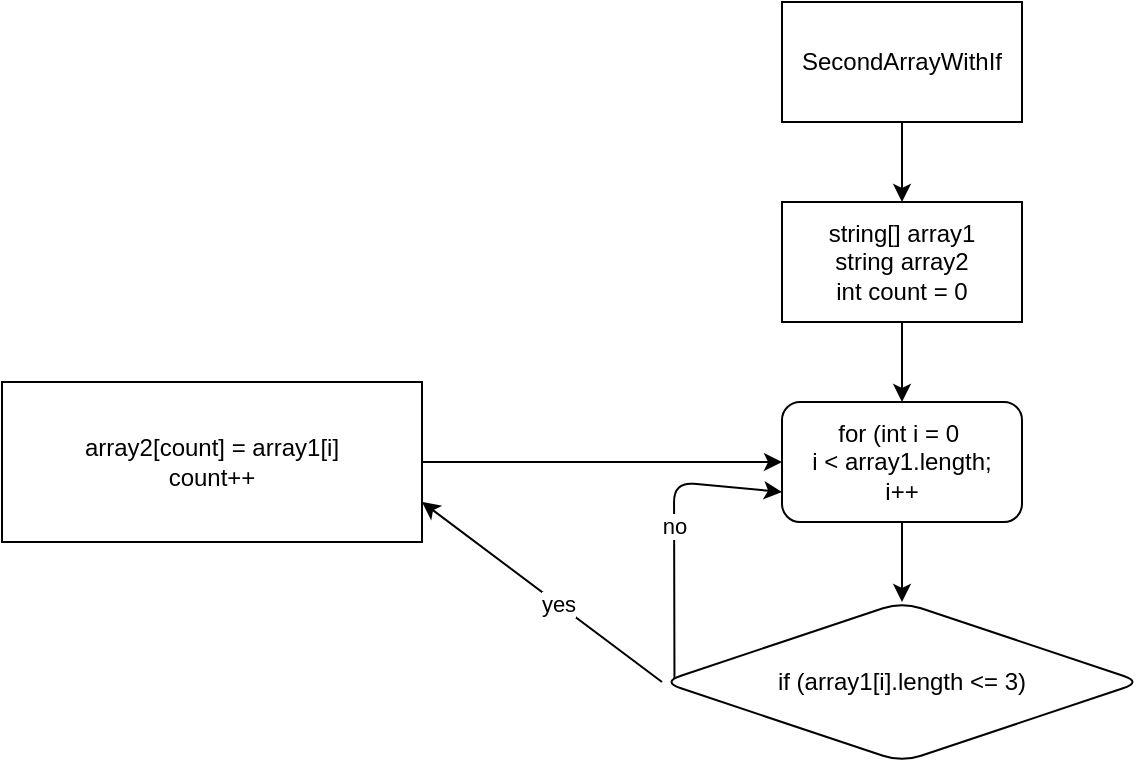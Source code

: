 <mxfile>
    <diagram id="DXx7WNf3m6YlgqJJ7zkw" name="Страница 1">
        <mxGraphModel dx="1351" dy="393" grid="1" gridSize="10" guides="1" tooltips="1" connect="1" arrows="1" fold="1" page="1" pageScale="1" pageWidth="827" pageHeight="1169" math="0" shadow="0">
            <root>
                <mxCell id="0"/>
                <mxCell id="1" parent="0"/>
                <mxCell id="4" value="" style="edgeStyle=none;html=1;" edge="1" parent="1" source="2" target="3">
                    <mxGeometry relative="1" as="geometry"/>
                </mxCell>
                <mxCell id="2" value="SecondArrayWithIf" style="whiteSpace=wrap;html=1;" vertex="1" parent="1">
                    <mxGeometry x="-30" y="100" width="120" height="60" as="geometry"/>
                </mxCell>
                <mxCell id="6" value="" style="edgeStyle=none;html=1;" edge="1" parent="1" source="3" target="5">
                    <mxGeometry relative="1" as="geometry"/>
                </mxCell>
                <mxCell id="3" value="string[] array1&lt;br&gt;string array2&lt;br&gt;int count = 0" style="whiteSpace=wrap;html=1;" vertex="1" parent="1">
                    <mxGeometry x="-30" y="200" width="120" height="60" as="geometry"/>
                </mxCell>
                <mxCell id="8" value="" style="edgeStyle=none;html=1;" edge="1" parent="1" source="5" target="7">
                    <mxGeometry relative="1" as="geometry"/>
                </mxCell>
                <mxCell id="5" value="for (int i = 0&amp;nbsp;&lt;br&gt;i &amp;lt; array1.length;&lt;br&gt;i++" style="whiteSpace=wrap;html=1;rounded=1;" vertex="1" parent="1">
                    <mxGeometry x="-30" y="300" width="120" height="60" as="geometry"/>
                </mxCell>
                <mxCell id="16" style="edgeStyle=none;html=1;exitX=0;exitY=0.5;exitDx=0;exitDy=0;entryX=1;entryY=0.75;entryDx=0;entryDy=0;" edge="1" parent="1" source="7" target="9">
                    <mxGeometry relative="1" as="geometry">
                        <mxPoint x="-230" y="440" as="targetPoint"/>
                        <Array as="points"/>
                    </mxGeometry>
                </mxCell>
                <mxCell id="17" value="yes" style="edgeLabel;html=1;align=center;verticalAlign=middle;resizable=0;points=[];" vertex="1" connectable="0" parent="16">
                    <mxGeometry x="-0.133" relative="1" as="geometry">
                        <mxPoint as="offset"/>
                    </mxGeometry>
                </mxCell>
                <mxCell id="18" value="no" style="edgeStyle=none;html=1;entryX=0;entryY=0.75;entryDx=0;entryDy=0;exitX=0.026;exitY=0.481;exitDx=0;exitDy=0;exitPerimeter=0;" edge="1" parent="1" source="7" target="5">
                    <mxGeometry relative="1" as="geometry">
                        <mxPoint x="-130" y="430" as="targetPoint"/>
                        <Array as="points">
                            <mxPoint x="-84" y="340"/>
                        </Array>
                    </mxGeometry>
                </mxCell>
                <mxCell id="7" value="if (array1[i].length &amp;lt;= 3)" style="rhombus;whiteSpace=wrap;html=1;rounded=1;" vertex="1" parent="1">
                    <mxGeometry x="-90" y="400" width="240" height="80" as="geometry"/>
                </mxCell>
                <mxCell id="19" style="edgeStyle=none;html=1;entryX=0;entryY=0.5;entryDx=0;entryDy=0;" edge="1" parent="1" source="9" target="5">
                    <mxGeometry relative="1" as="geometry"/>
                </mxCell>
                <mxCell id="9" value="array2[count] = array1[i]&lt;br&gt;count++" style="whiteSpace=wrap;html=1;rounded=0;" vertex="1" parent="1">
                    <mxGeometry x="-420" y="290" width="210" height="80" as="geometry"/>
                </mxCell>
            </root>
        </mxGraphModel>
    </diagram>
</mxfile>